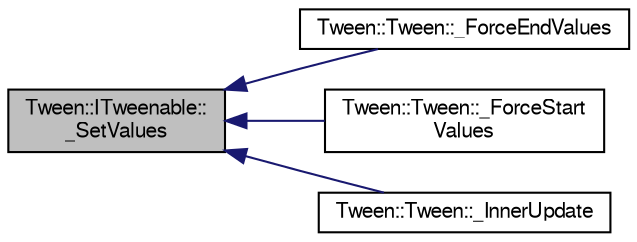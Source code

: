 digraph "Tween::ITweenable::_SetValues"
{
  bgcolor="transparent";
  edge [fontname="FreeSans",fontsize="10",labelfontname="FreeSans",labelfontsize="10"];
  node [fontname="FreeSans",fontsize="10",shape=record];
  rankdir="LR";
  Node1 [label="Tween::ITweenable::\l_SetValues",height=0.2,width=0.4,color="black", fillcolor="grey75", style="filled" fontcolor="black"];
  Node1 -> Node2 [dir="back",color="midnightblue",fontsize="10",style="solid",fontname="FreeSans"];
  Node2 [label="Tween::Tween::_ForceEndValues",height=0.2,width=0.4,color="black",URL="$classTween_1_1Tween.html#ac7253adcbbe6a7ae6c83a2696f694972"];
  Node1 -> Node3 [dir="back",color="midnightblue",fontsize="10",style="solid",fontname="FreeSans"];
  Node3 [label="Tween::Tween::_ForceStart\lValues",height=0.2,width=0.4,color="black",URL="$classTween_1_1Tween.html#af4a4e163b55071ad62a8d848f7093d98"];
  Node1 -> Node4 [dir="back",color="midnightblue",fontsize="10",style="solid",fontname="FreeSans"];
  Node4 [label="Tween::Tween::_InnerUpdate",height=0.2,width=0.4,color="black",URL="$classTween_1_1Tween.html#a1420f65ab94f4976d35cb9edcac804a2"];
}
